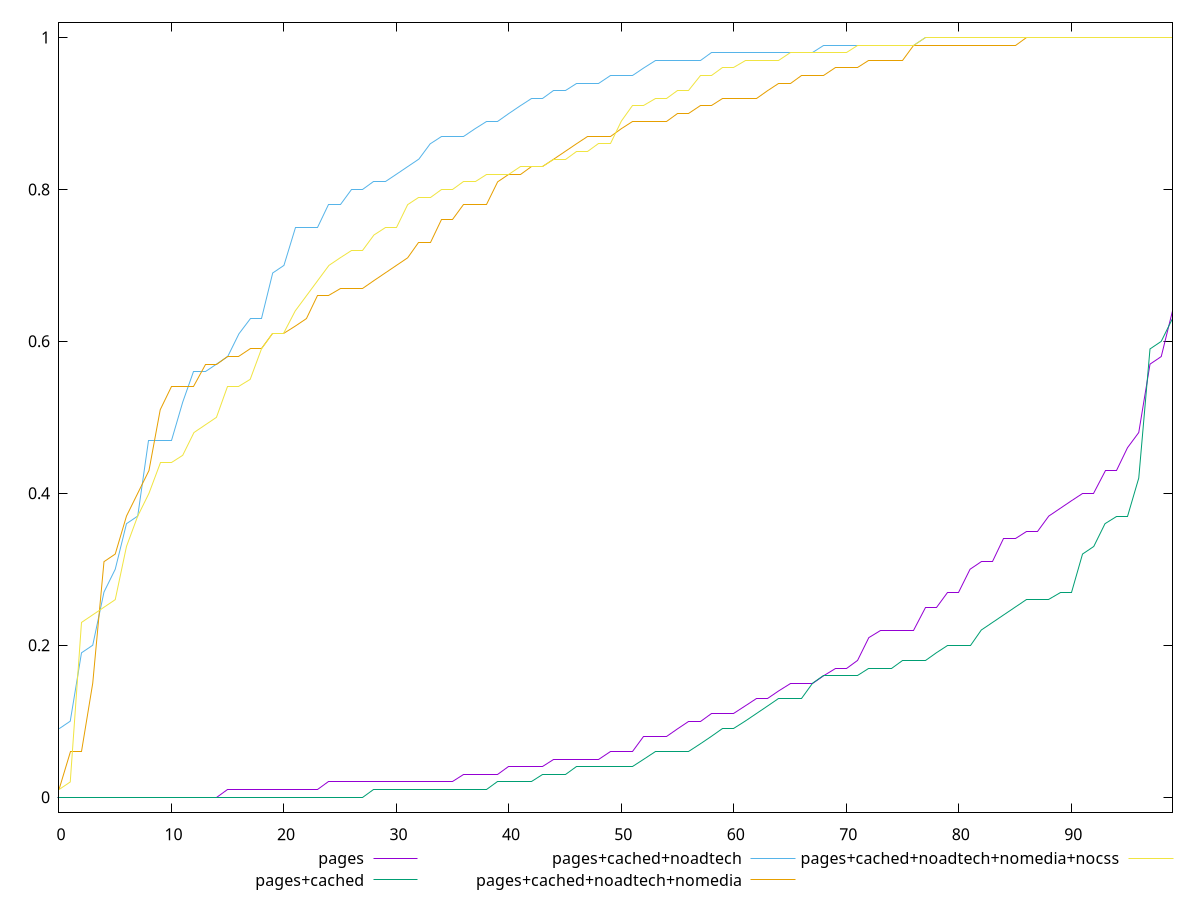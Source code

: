 reset

$pages <<EOF
0 0
1 0
2 0
3 0
4 0
5 0
6 0
7 0
8 0
9 0
10 0
11 0
12 0
13 0
14 0
15 0.01
16 0.01
17 0.01
18 0.01
19 0.01
20 0.01
21 0.01
22 0.01
23 0.01
24 0.02
25 0.02
26 0.02
27 0.02
28 0.02
29 0.02
30 0.02
31 0.02
32 0.02
33 0.02
34 0.02
35 0.02
36 0.03
37 0.03
38 0.03
39 0.03
40 0.04
41 0.04
42 0.04
43 0.04
44 0.05
45 0.05
46 0.05
47 0.05
48 0.05
49 0.06
50 0.06
51 0.06
52 0.08
53 0.08
54 0.08
55 0.09
56 0.1
57 0.1
58 0.11
59 0.11
60 0.11
61 0.12
62 0.13
63 0.13
64 0.14
65 0.15
66 0.15
67 0.15
68 0.16
69 0.17
70 0.17
71 0.18
72 0.21
73 0.22
74 0.22
75 0.22
76 0.22
77 0.25
78 0.25
79 0.27
80 0.27
81 0.3
82 0.31
83 0.31
84 0.34
85 0.34
86 0.35
87 0.35
88 0.37
89 0.38
90 0.39
91 0.4
92 0.4
93 0.43
94 0.43
95 0.46
96 0.48
97 0.57
98 0.58
99 0.64
EOF

$pagesCached <<EOF
0 0
1 0
2 0
3 0
4 0
5 0
6 0
7 0
8 0
9 0
10 0
11 0
12 0
13 0
14 0
15 0
16 0
17 0
18 0
19 0
20 0
21 0
22 0
23 0
24 0
25 0
26 0
27 0
28 0.01
29 0.01
30 0.01
31 0.01
32 0.01
33 0.01
34 0.01
35 0.01
36 0.01
37 0.01
38 0.01
39 0.02
40 0.02
41 0.02
42 0.02
43 0.03
44 0.03
45 0.03
46 0.04
47 0.04
48 0.04
49 0.04
50 0.04
51 0.04
52 0.05
53 0.06
54 0.06
55 0.06
56 0.06
57 0.07
58 0.08
59 0.09
60 0.09
61 0.1
62 0.11
63 0.12
64 0.13
65 0.13
66 0.13
67 0.15
68 0.16
69 0.16
70 0.16
71 0.16
72 0.17
73 0.17
74 0.17
75 0.18
76 0.18
77 0.18
78 0.19
79 0.2
80 0.2
81 0.2
82 0.22
83 0.23
84 0.24
85 0.25
86 0.26
87 0.26
88 0.26
89 0.27
90 0.27
91 0.32
92 0.33
93 0.36
94 0.37
95 0.37
96 0.42
97 0.59
98 0.6
99 0.63
EOF

$pagesCachedNoadtech <<EOF
0 0.09
1 0.1
2 0.19
3 0.2
4 0.27
5 0.3
6 0.36
7 0.37
8 0.47
9 0.47
10 0.47
11 0.52
12 0.56
13 0.56
14 0.57
15 0.58
16 0.61
17 0.63
18 0.63
19 0.69
20 0.7
21 0.75
22 0.75
23 0.75
24 0.78
25 0.78
26 0.8
27 0.8
28 0.81
29 0.81
30 0.82
31 0.83
32 0.84
33 0.86
34 0.87
35 0.87
36 0.87
37 0.88
38 0.89
39 0.89
40 0.9
41 0.91
42 0.92
43 0.92
44 0.93
45 0.93
46 0.94
47 0.94
48 0.94
49 0.95
50 0.95
51 0.95
52 0.96
53 0.97
54 0.97
55 0.97
56 0.97
57 0.97
58 0.98
59 0.98
60 0.98
61 0.98
62 0.98
63 0.98
64 0.98
65 0.98
66 0.98
67 0.98
68 0.99
69 0.99
70 0.99
71 0.99
72 0.99
73 0.99
74 0.99
75 0.99
76 0.99
77 1
78 1
79 1
80 1
81 1
82 1
83 1
84 1
85 1
86 1
87 1
88 1
89 1
90 1
91 1
92 1
93 1
94 1
95 1
96 1
97 1
98 1
99 1
EOF

$pagesCachedNoadtechNomedia <<EOF
0 0.01
1 0.06
2 0.06
3 0.15
4 0.31
5 0.32
6 0.37
7 0.4
8 0.43
9 0.51
10 0.54
11 0.54
12 0.54
13 0.57
14 0.57
15 0.58
16 0.58
17 0.59
18 0.59
19 0.61
20 0.61
21 0.62
22 0.63
23 0.66
24 0.66
25 0.67
26 0.67
27 0.67
28 0.68
29 0.69
30 0.7
31 0.71
32 0.73
33 0.73
34 0.76
35 0.76
36 0.78
37 0.78
38 0.78
39 0.81
40 0.82
41 0.82
42 0.83
43 0.83
44 0.84
45 0.85
46 0.86
47 0.87
48 0.87
49 0.87
50 0.88
51 0.89
52 0.89
53 0.89
54 0.89
55 0.9
56 0.9
57 0.91
58 0.91
59 0.92
60 0.92
61 0.92
62 0.92
63 0.93
64 0.94
65 0.94
66 0.95
67 0.95
68 0.95
69 0.96
70 0.96
71 0.96
72 0.97
73 0.97
74 0.97
75 0.97
76 0.99
77 0.99
78 0.99
79 0.99
80 0.99
81 0.99
82 0.99
83 0.99
84 0.99
85 0.99
86 1
87 1
88 1
89 1
90 1
91 1
92 1
93 1
94 1
95 1
96 1
97 1
98 1
99 1
EOF

$pagesCachedNoadtechNomediaNocss <<EOF
0 0.01
1 0.02
2 0.23
3 0.24
4 0.25
5 0.26
6 0.33
7 0.37
8 0.4
9 0.44
10 0.44
11 0.45
12 0.48
13 0.49
14 0.5
15 0.54
16 0.54
17 0.55
18 0.59
19 0.61
20 0.61
21 0.64
22 0.66
23 0.68
24 0.7
25 0.71
26 0.72
27 0.72
28 0.74
29 0.75
30 0.75
31 0.78
32 0.79
33 0.79
34 0.8
35 0.8
36 0.81
37 0.81
38 0.82
39 0.82
40 0.82
41 0.83
42 0.83
43 0.83
44 0.84
45 0.84
46 0.85
47 0.85
48 0.86
49 0.86
50 0.89
51 0.91
52 0.91
53 0.92
54 0.92
55 0.93
56 0.93
57 0.95
58 0.95
59 0.96
60 0.96
61 0.97
62 0.97
63 0.97
64 0.97
65 0.98
66 0.98
67 0.98
68 0.98
69 0.98
70 0.98
71 0.99
72 0.99
73 0.99
74 0.99
75 0.99
76 0.99
77 1
78 1
79 1
80 1
81 1
82 1
83 1
84 1
85 1
86 1
87 1
88 1
89 1
90 1
91 1
92 1
93 1
94 1
95 1
96 1
97 1
98 1
99 1
EOF

set key outside below
set xrange [0:99]
set yrange [-0.02:1.02]
set trange [-0.02:1.02]
set terminal svg size 640, 580 enhanced background rgb 'white'
set output "report_00013_2021-02-09T12-04-24.940Z/total-blocking-time/comparison/sorted/all_score.svg"

plot $pages title "pages" with line, \
     $pagesCached title "pages+cached" with line, \
     $pagesCachedNoadtech title "pages+cached+noadtech" with line, \
     $pagesCachedNoadtechNomedia title "pages+cached+noadtech+nomedia" with line, \
     $pagesCachedNoadtechNomediaNocss title "pages+cached+noadtech+nomedia+nocss" with line

reset
